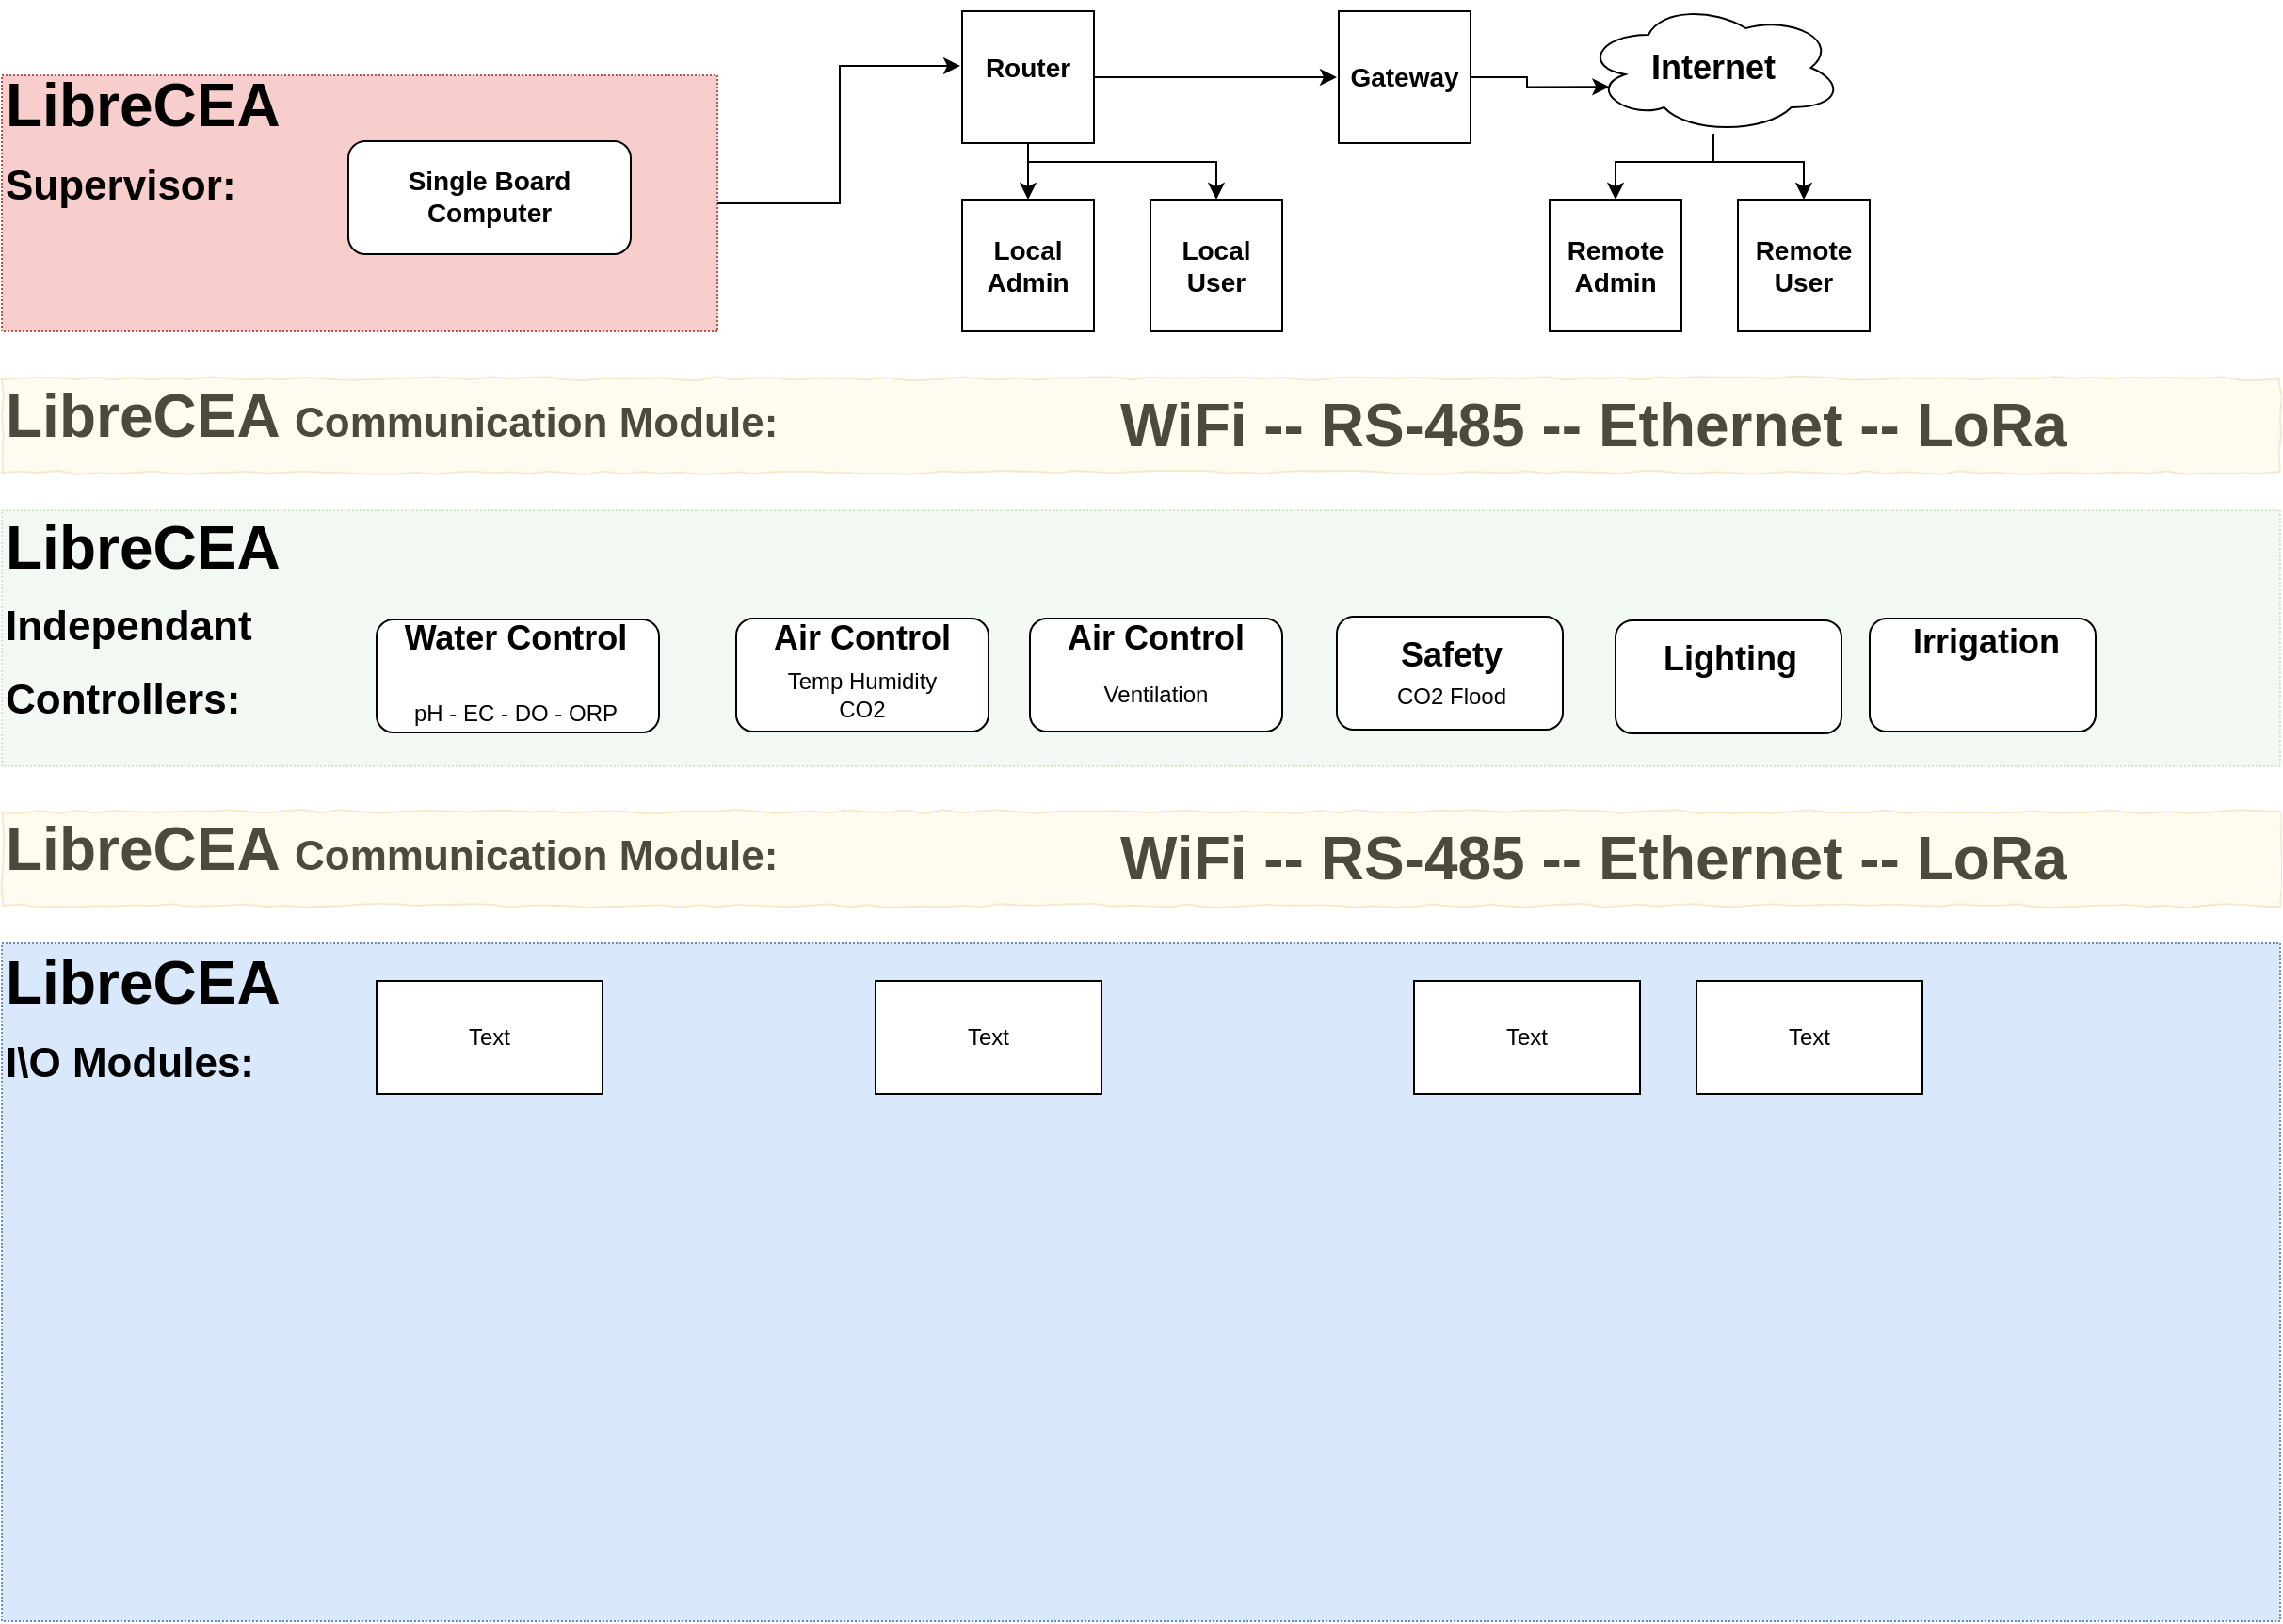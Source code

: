 <mxfile version="10.5.5" type="github"><diagram id="84agiHEZC6C893JeN_fe" name="Page-1"><mxGraphModel dx="2490" dy="1907" grid="1" gridSize="10" guides="1" tooltips="1" connect="1" arrows="1" fold="1" page="1" pageScale="1" pageWidth="850" pageHeight="1100" math="0" shadow="0"><root><mxCell id="0"/><mxCell id="1" parent="0"/><mxCell id="9HYHopLXtbFmvSPE9pez-40" value="" style="rounded=0;whiteSpace=wrap;html=1;fillColor=#d5e8d4;strokeColor=#82b366;dashed=1;dashPattern=1 1;opacity=30;" parent="1" vertex="1"><mxGeometry x="-140" y="120" width="1210" height="136" as="geometry"/></mxCell><mxCell id="9HYHopLXtbFmvSPE9pez-44" value="&lt;div style=&quot;font-size: 32px&quot;&gt;&lt;b&gt;&lt;font style=&quot;font-size: 32px&quot;&gt;LibreCEA &lt;br&gt;&lt;/font&gt;&lt;/b&gt;&lt;/div&gt;&lt;div style=&quot;font-size: 32px&quot;&gt;&lt;b style=&quot;font-size: 22px&quot;&gt;&lt;font style=&quot;font-size: 22px&quot;&gt;&lt;font style=&quot;font-size: 22px&quot;&gt;Independant Controllers&lt;/font&gt;:&lt;br&gt;&lt;/font&gt;&lt;/b&gt;&lt;/div&gt;" style="text;html=1;strokeColor=none;fillColor=none;align=left;verticalAlign=middle;whiteSpace=wrap;rounded=0;dashed=1;dashPattern=1 1;" parent="1" vertex="1"><mxGeometry x="-140" y="120" width="250" height="115" as="geometry"/></mxCell><UserObject label="" tooltip="LibreCEA I\O Modules are generic devices for interacting with Independent Controllers, or directly with the Main Hub. They have the same basic hardware, and accept Communication, Display, and Power Modules designed with the standard footprint. The enclosure is special for the application, and there may be several variations (for example, several different T\H\CO2 enclosures depending on application)&#xA;&#xA;Basic Hardware: &#xA;ESP-12 ESP8266, CP2014 USB UART, SX1509 (tactile input &amp; indication), RTC, uSD-Card&#xA;&#xA;Add-Ons:&#xA;Communication &amp; Power, Smart Battery, E-Ink Display  &#xA;  &#xA;See I\O Module datasheet&#xA;" id="9HYHopLXtbFmvSPE9pez-39"><mxCell style="rounded=0;whiteSpace=wrap;html=1;fillColor=#dae8fc;strokeColor=#6c8ebf;gradientColor=none;dashed=1;dashPattern=1 1;" parent="1" vertex="1"><mxGeometry x="-140" y="350" width="1210" height="360" as="geometry"/></mxCell></UserObject><mxCell id="9HYHopLXtbFmvSPE9pez-41" value="&lt;div style=&quot;font-size: 32px&quot;&gt;&lt;b&gt;&lt;font style=&quot;font-size: 32px&quot;&gt;LibreCEA &lt;br&gt;&lt;/font&gt;&lt;/b&gt;&lt;/div&gt;&lt;div style=&quot;font-size: 32px&quot;&gt;&lt;b&gt;&lt;font style=&quot;font-size: 32px&quot;&gt;&lt;font style=&quot;font-size: 22px&quot;&gt;I\O Modules:&lt;/font&gt;&lt;br&gt;&lt;/font&gt;&lt;/b&gt;&lt;/div&gt;" style="text;html=1;strokeColor=none;fillColor=none;align=left;verticalAlign=middle;whiteSpace=wrap;rounded=0;dashed=1;dashPattern=1 1;" parent="1" vertex="1"><mxGeometry x="-140.214" y="350" width="250" height="80" as="geometry"/></mxCell><mxCell id="9HYHopLXtbFmvSPE9pez-121" style="edgeStyle=orthogonalEdgeStyle;rounded=0;orthogonalLoop=1;jettySize=auto;html=1;entryX=0.5;entryY=0;entryDx=0;entryDy=0;" parent="1" source="9HYHopLXtbFmvSPE9pez-1" target="9HYHopLXtbFmvSPE9pez-112" edge="1"><mxGeometry relative="1" as="geometry"><Array as="points"><mxPoint x="769" y="-65"/><mxPoint x="717" y="-65"/></Array></mxGeometry></mxCell><mxCell id="9HYHopLXtbFmvSPE9pez-122" style="edgeStyle=orthogonalEdgeStyle;rounded=0;orthogonalLoop=1;jettySize=auto;html=1;entryX=0.5;entryY=0;entryDx=0;entryDy=0;" parent="1" source="9HYHopLXtbFmvSPE9pez-1" target="9HYHopLXtbFmvSPE9pez-114" edge="1"><mxGeometry relative="1" as="geometry"><Array as="points"><mxPoint x="769" y="-65"/><mxPoint x="817" y="-65"/></Array></mxGeometry></mxCell><mxCell id="9HYHopLXtbFmvSPE9pez-1" value="" style="ellipse;shape=cloud;whiteSpace=wrap;html=1;" parent="1" vertex="1"><mxGeometry x="700" y="-150" width="138" height="70" as="geometry"/></mxCell><mxCell id="9HYHopLXtbFmvSPE9pez-3" value="&lt;div style=&quot;font-size: 18px&quot;&gt;&lt;b&gt;&lt;font style=&quot;font-size: 18px&quot;&gt;Internet&lt;/font&gt;&lt;/b&gt;&lt;/div&gt;" style="text;html=1;strokeColor=none;fillColor=none;align=center;verticalAlign=middle;whiteSpace=wrap;rounded=0;" parent="1" vertex="1"><mxGeometry x="749" y="-125" width="40" height="20" as="geometry"/></mxCell><mxCell id="9HYHopLXtbFmvSPE9pez-5" value="" style="rounded=1;whiteSpace=wrap;html=1;" parent="1" vertex="1"><mxGeometry x="250" y="177.5" width="134" height="60" as="geometry"/></mxCell><mxCell id="9HYHopLXtbFmvSPE9pez-6" value="Temp Humidity&lt;br&gt;CO2 " style="text;html=1;strokeColor=none;fillColor=none;align=center;verticalAlign=middle;whiteSpace=wrap;rounded=0;" parent="1" vertex="1"><mxGeometry x="272" y="207.5" width="90" height="20" as="geometry"/></mxCell><mxCell id="9HYHopLXtbFmvSPE9pez-7" value="" style="rounded=0;whiteSpace=wrap;html=1;" parent="1" vertex="1"><mxGeometry x="324" y="370" width="120" height="60" as="geometry"/></mxCell><mxCell id="9HYHopLXtbFmvSPE9pez-8" value="Text" style="text;html=1;strokeColor=none;fillColor=none;align=center;verticalAlign=middle;whiteSpace=wrap;rounded=0;" parent="1" vertex="1"><mxGeometry x="364" y="390" width="40" height="20" as="geometry"/></mxCell><mxCell id="9HYHopLXtbFmvSPE9pez-19" value="" style="rounded=1;whiteSpace=wrap;html=1;" parent="1" vertex="1"><mxGeometry x="717" y="178.5" width="120" height="60" as="geometry"/></mxCell><mxCell id="9HYHopLXtbFmvSPE9pez-21" value="" style="rounded=0;whiteSpace=wrap;html=1;" parent="1" vertex="1"><mxGeometry x="610" y="370" width="120" height="60" as="geometry"/></mxCell><mxCell id="9HYHopLXtbFmvSPE9pez-22" value="Text" style="text;html=1;strokeColor=none;fillColor=none;align=center;verticalAlign=middle;whiteSpace=wrap;rounded=0;" parent="1" vertex="1"><mxGeometry x="650" y="390" width="40" height="20" as="geometry"/></mxCell><mxCell id="9HYHopLXtbFmvSPE9pez-23" value="" style="rounded=1;whiteSpace=wrap;html=1;" parent="1" vertex="1"><mxGeometry x="852" y="177.5" width="120" height="60" as="geometry"/></mxCell><mxCell id="9HYHopLXtbFmvSPE9pez-25" value="" style="rounded=0;whiteSpace=wrap;html=1;" parent="1" vertex="1"><mxGeometry x="760" y="370" width="120" height="60" as="geometry"/></mxCell><mxCell id="9HYHopLXtbFmvSPE9pez-26" value="Text" style="text;html=1;strokeColor=none;fillColor=none;align=center;verticalAlign=middle;whiteSpace=wrap;rounded=0;" parent="1" vertex="1"><mxGeometry x="800" y="390" width="40" height="20" as="geometry"/></mxCell><mxCell id="9HYHopLXtbFmvSPE9pez-37" value="&lt;b&gt;&lt;font style=&quot;font-size: 18px&quot;&gt;Air Control&lt;/font&gt;&lt;/b&gt;" style="text;html=1;strokeColor=none;fillColor=none;align=center;verticalAlign=middle;whiteSpace=wrap;rounded=0;" parent="1" vertex="1"><mxGeometry x="253" y="177.5" width="128" height="20" as="geometry"/></mxCell><mxCell id="9HYHopLXtbFmvSPE9pez-10" value="" style="rounded=1;whiteSpace=wrap;html=1;" parent="1" vertex="1"><mxGeometry x="59" y="178" width="150" height="60" as="geometry"/></mxCell><mxCell id="9HYHopLXtbFmvSPE9pez-11" value="&lt;b&gt;&lt;font style=&quot;font-size: 18px&quot;&gt;Water Control&lt;/font&gt;&lt;/b&gt;" style="text;html=1;strokeColor=none;fillColor=none;align=center;verticalAlign=middle;whiteSpace=wrap;rounded=0;" parent="1" vertex="1"><mxGeometry x="69" y="178" width="128" height="20" as="geometry"/></mxCell><mxCell id="9HYHopLXtbFmvSPE9pez-12" value="" style="rounded=0;whiteSpace=wrap;html=1;" parent="1" vertex="1"><mxGeometry x="59" y="370" width="120" height="60" as="geometry"/></mxCell><mxCell id="9HYHopLXtbFmvSPE9pez-13" value="Text" style="text;html=1;strokeColor=none;fillColor=none;align=center;verticalAlign=middle;whiteSpace=wrap;rounded=0;" parent="1" vertex="1"><mxGeometry x="99" y="390" width="40" height="20" as="geometry"/></mxCell><mxCell id="9HYHopLXtbFmvSPE9pez-36" value="pH - EC - DO - ORP" style="text;html=1;strokeColor=none;fillColor=none;align=center;verticalAlign=middle;whiteSpace=wrap;rounded=0;" parent="1" vertex="1"><mxGeometry x="73" y="218" width="120" height="20" as="geometry"/></mxCell><mxCell id="9HYHopLXtbFmvSPE9pez-47" value="&lt;b&gt;&lt;font style=&quot;font-size: 18px&quot;&gt;Lighting&lt;br&gt;&lt;/font&gt;&lt;/b&gt;" style="text;html=1;strokeColor=none;fillColor=none;align=center;verticalAlign=middle;whiteSpace=wrap;rounded=0;" parent="1" vertex="1"><mxGeometry x="714" y="188.5" width="128" height="20" as="geometry"/></mxCell><mxCell id="9HYHopLXtbFmvSPE9pez-48" value="" style="rounded=1;whiteSpace=wrap;html=1;" parent="1" vertex="1"><mxGeometry x="569" y="176.5" width="120" height="60" as="geometry"/></mxCell><mxCell id="9HYHopLXtbFmvSPE9pez-49" value="&lt;b&gt;&lt;font style=&quot;font-size: 18px&quot;&gt;Safety&lt;br&gt;&lt;/font&gt;&lt;/b&gt;" style="text;html=1;strokeColor=none;fillColor=none;align=center;verticalAlign=middle;whiteSpace=wrap;rounded=0;" parent="1" vertex="1"><mxGeometry x="566" y="186.5" width="128" height="20" as="geometry"/></mxCell><mxCell id="9HYHopLXtbFmvSPE9pez-54" value="&lt;b&gt;&lt;font style=&quot;font-size: 18px&quot;&gt;Irrigation&lt;br&gt;&lt;/font&gt;&lt;/b&gt;" style="text;html=1;strokeColor=none;fillColor=none;align=center;verticalAlign=middle;whiteSpace=wrap;rounded=0;" parent="1" vertex="1"><mxGeometry x="850" y="179.5" width="128" height="20" as="geometry"/></mxCell><mxCell id="9HYHopLXtbFmvSPE9pez-55" value="" style="rounded=1;whiteSpace=wrap;html=1;" parent="1" vertex="1"><mxGeometry x="406" y="177.5" width="134" height="60" as="geometry"/></mxCell><mxCell id="9HYHopLXtbFmvSPE9pez-56" value="Ventilation" style="text;html=1;strokeColor=none;fillColor=none;align=center;verticalAlign=middle;whiteSpace=wrap;rounded=0;" parent="1" vertex="1"><mxGeometry x="428" y="207.5" width="90" height="20" as="geometry"/></mxCell><mxCell id="9HYHopLXtbFmvSPE9pez-57" value="&lt;b&gt;&lt;font style=&quot;font-size: 18px&quot;&gt;Air Control&lt;/font&gt;&lt;/b&gt;" style="text;html=1;strokeColor=none;fillColor=none;align=center;verticalAlign=middle;whiteSpace=wrap;rounded=0;" parent="1" vertex="1"><mxGeometry x="409" y="177.5" width="128" height="20" as="geometry"/></mxCell><mxCell id="9HYHopLXtbFmvSPE9pez-58" value="CO2 Flood" style="text;html=1;strokeColor=none;fillColor=none;align=center;verticalAlign=middle;whiteSpace=wrap;rounded=0;" parent="1" vertex="1"><mxGeometry x="585" y="208.5" width="90" height="20" as="geometry"/></mxCell><mxCell id="9HYHopLXtbFmvSPE9pez-125" style="edgeStyle=orthogonalEdgeStyle;rounded=0;orthogonalLoop=1;jettySize=auto;html=1;entryX=-0.014;entryY=0.414;entryDx=0;entryDy=0;entryPerimeter=0;" parent="1" source="9HYHopLXtbFmvSPE9pez-59" target="9HYHopLXtbFmvSPE9pez-92" edge="1"><mxGeometry relative="1" as="geometry"/></mxCell><UserObject label="" tooltip="The Supervisor is the central hub for a Zone. It manages data to and from Independent Controllers and I\O modules, and allows for local or remote authorization. &#xA;&#xA;Zones are CEA environments including hydroponics, aeroponics, aquaculture, aquaponics, algaculture, or aquariums. &#xA;&#xA;The Supervisor is a SBC running GNU\Linux, and running automation software (Node-RED, openHAB, HomeAssistant, MajorDoMo). The Supervisor will have a few standard configurations (display and input? UPS? network hardware, enclosure).  &#xA;&#xA;LibreCEA will provide custom flows and dashboards for the most popular and supported automation software. " id="9HYHopLXtbFmvSPE9pez-59"><mxCell style="rounded=0;whiteSpace=wrap;html=1;fillColor=#f8cecc;strokeColor=#b85450;dashed=1;dashPattern=1 1;" parent="1" vertex="1"><mxGeometry x="-140" y="-111" width="380" height="136" as="geometry"/></mxCell></UserObject><mxCell id="9HYHopLXtbFmvSPE9pez-60" value="&lt;div style=&quot;font-size: 32px&quot;&gt;&lt;b&gt;&lt;font style=&quot;font-size: 32px&quot;&gt;LibreCEA &lt;br&gt;&lt;/font&gt;&lt;/b&gt;&lt;/div&gt;&lt;div style=&quot;font-size: 32px&quot;&gt;&lt;b style=&quot;font-size: 22px&quot;&gt;&lt;font style=&quot;font-size: 22px&quot;&gt;&lt;font style=&quot;font-size: 22px&quot;&gt;Supervisor&lt;/font&gt;:&lt;br&gt;&lt;/font&gt;&lt;/b&gt;&lt;/div&gt;" style="text;html=1;strokeColor=none;fillColor=none;align=left;verticalAlign=middle;whiteSpace=wrap;rounded=0;dashed=1;dashPattern=1 1;" parent="1" vertex="1"><mxGeometry x="-140" y="-111" width="150" height="70" as="geometry"/></mxCell><mxCell id="9HYHopLXtbFmvSPE9pez-87" value="&lt;div style=&quot;font-size: 32px&quot; align=&quot;left&quot;&gt;&lt;b&gt;&lt;font style=&quot;font-size: 32px&quot;&gt;LibreCEA &lt;font style=&quot;font-size: 22px&quot;&gt;Communication Module:&lt;/font&gt;&lt;br&gt;&lt;/font&gt;&lt;/b&gt;&lt;/div&gt;" style="text;html=1;strokeColor=none;fillColor=none;align=left;verticalAlign=middle;whiteSpace=wrap;rounded=0;dashed=1;dashPattern=1 1;" parent="1" vertex="1"><mxGeometry x="-140" y="50" width="540" height="40" as="geometry"/></mxCell><mxCell id="9HYHopLXtbFmvSPE9pez-88" value="&lt;div style=&quot;font-size: 32px&quot; align=&quot;left&quot;&gt;&lt;b&gt;&lt;font&gt;&lt;font&gt;WiFi -- RS-485 -- Ethernet -- LoRa&lt;/font&gt;&lt;br&gt;&lt;/font&gt;&lt;/b&gt;&lt;/div&gt;" style="text;html=1;strokeColor=none;fillColor=none;align=left;verticalAlign=middle;whiteSpace=wrap;rounded=0;dashed=1;dashPattern=1 1;" parent="1" vertex="1"><mxGeometry x="452" y="55" width="618" height="40" as="geometry"/></mxCell><mxCell id="9HYHopLXtbFmvSPE9pez-110" style="edgeStyle=orthogonalEdgeStyle;rounded=0;orthogonalLoop=1;jettySize=auto;html=1;exitX=0.5;exitY=1;exitDx=0;exitDy=0;entryX=0.5;entryY=0;entryDx=0;entryDy=0;" parent="1" source="9HYHopLXtbFmvSPE9pez-92" target="9HYHopLXtbFmvSPE9pez-107" edge="1"><mxGeometry relative="1" as="geometry"><Array as="points"><mxPoint x="405" y="-65"/><mxPoint x="505" y="-65"/></Array></mxGeometry></mxCell><mxCell id="9HYHopLXtbFmvSPE9pez-111" style="edgeStyle=orthogonalEdgeStyle;rounded=0;orthogonalLoop=1;jettySize=auto;html=1;entryX=0.5;entryY=0;entryDx=0;entryDy=0;" parent="1" source="9HYHopLXtbFmvSPE9pez-92" target="9HYHopLXtbFmvSPE9pez-95" edge="1"><mxGeometry relative="1" as="geometry"/></mxCell><mxCell id="9HYHopLXtbFmvSPE9pez-119" style="edgeStyle=orthogonalEdgeStyle;rounded=0;orthogonalLoop=1;jettySize=auto;html=1;" parent="1" source="9HYHopLXtbFmvSPE9pez-92" edge="1"><mxGeometry relative="1" as="geometry"><mxPoint x="569" y="-110" as="targetPoint"/><Array as="points"><mxPoint x="569" y="-110"/></Array></mxGeometry></mxCell><mxCell id="9HYHopLXtbFmvSPE9pez-92" value="" style="whiteSpace=wrap;html=1;aspect=fixed;" parent="1" vertex="1"><mxGeometry x="370" y="-145" width="70" height="70" as="geometry"/></mxCell><mxCell id="9HYHopLXtbFmvSPE9pez-93" value="&lt;font style=&quot;font-size: 14px&quot;&gt;&lt;b&gt;&lt;font style=&quot;font-size: 14px&quot;&gt;Router&lt;/font&gt;&lt;/b&gt;&lt;/font&gt;" style="text;html=1;strokeColor=none;fillColor=none;align=center;verticalAlign=middle;whiteSpace=wrap;rounded=0;" parent="1" vertex="1"><mxGeometry x="385" y="-125" width="40" height="20" as="geometry"/></mxCell><mxCell id="9HYHopLXtbFmvSPE9pez-95" value="" style="whiteSpace=wrap;html=1;aspect=fixed;" parent="1" vertex="1"><mxGeometry x="370" y="-45" width="70" height="70" as="geometry"/></mxCell><mxCell id="9HYHopLXtbFmvSPE9pez-96" value="&lt;div style=&quot;font-size: 14px&quot;&gt;&lt;font style=&quot;font-size: 14px&quot;&gt;&lt;b&gt;&lt;font style=&quot;font-size: 14px&quot;&gt;Local&lt;/font&gt;&lt;/b&gt;&lt;/font&gt;&lt;/div&gt;&lt;div style=&quot;font-size: 14px&quot;&gt;&lt;font style=&quot;font-size: 14px&quot;&gt;&lt;b&gt;&lt;font style=&quot;font-size: 14px&quot;&gt;&lt;font style=&quot;font-size: 14px&quot;&gt;Admin&lt;/font&gt;&lt;br&gt;&lt;/font&gt;&lt;/b&gt;&lt;/font&gt;&lt;/div&gt;" style="text;html=1;strokeColor=none;fillColor=none;align=center;verticalAlign=middle;whiteSpace=wrap;rounded=0;" parent="1" vertex="1"><mxGeometry x="370" y="-37.5" width="70" height="55" as="geometry"/></mxCell><mxCell id="9HYHopLXtbFmvSPE9pez-107" value="" style="whiteSpace=wrap;html=1;aspect=fixed;" parent="1" vertex="1"><mxGeometry x="470" y="-45" width="70" height="70" as="geometry"/></mxCell><mxCell id="9HYHopLXtbFmvSPE9pez-108" value="&lt;font style=&quot;font-size: 14px&quot;&gt;&lt;b&gt;&lt;font style=&quot;font-size: 14px&quot;&gt;&lt;font style=&quot;font-size: 14px&quot;&gt;Local User&lt;/font&gt;&lt;br&gt;&lt;/font&gt;&lt;/b&gt;&lt;/font&gt;" style="text;html=1;strokeColor=none;fillColor=none;align=center;verticalAlign=middle;whiteSpace=wrap;rounded=0;" parent="1" vertex="1"><mxGeometry x="470" y="-37.5" width="70" height="55" as="geometry"/></mxCell><mxCell id="9HYHopLXtbFmvSPE9pez-112" value="" style="whiteSpace=wrap;html=1;aspect=fixed;" parent="1" vertex="1"><mxGeometry x="682" y="-45" width="70" height="70" as="geometry"/></mxCell><mxCell id="9HYHopLXtbFmvSPE9pez-113" value="&lt;div style=&quot;font-size: 14px&quot;&gt;&lt;font style=&quot;font-size: 14px&quot;&gt;&lt;b&gt;&lt;font style=&quot;font-size: 14px&quot;&gt;Remote&lt;/font&gt;&lt;/b&gt;&lt;/font&gt;&lt;/div&gt;&lt;div style=&quot;font-size: 14px&quot;&gt;&lt;font style=&quot;font-size: 14px&quot;&gt;&lt;b&gt;&lt;font style=&quot;font-size: 14px&quot;&gt;&lt;font style=&quot;font-size: 14px&quot;&gt;Admin&lt;/font&gt;&lt;br&gt;&lt;/font&gt;&lt;/b&gt;&lt;/font&gt;&lt;/div&gt;" style="text;html=1;strokeColor=none;fillColor=none;align=center;verticalAlign=middle;whiteSpace=wrap;rounded=0;" parent="1" vertex="1"><mxGeometry x="682" y="-37.5" width="70" height="55" as="geometry"/></mxCell><mxCell id="9HYHopLXtbFmvSPE9pez-114" value="" style="whiteSpace=wrap;html=1;aspect=fixed;" parent="1" vertex="1"><mxGeometry x="782" y="-45" width="70" height="70" as="geometry"/></mxCell><mxCell id="9HYHopLXtbFmvSPE9pez-115" value="&lt;div style=&quot;font-size: 14px&quot;&gt;&lt;font style=&quot;font-size: 14px&quot;&gt;&lt;b&gt;&lt;font style=&quot;font-size: 14px&quot;&gt;&lt;font style=&quot;font-size: 14px&quot;&gt;Remote User&lt;/font&gt;&lt;br&gt;&lt;/font&gt;&lt;/b&gt;&lt;/font&gt;&lt;/div&gt;" style="text;html=1;strokeColor=none;fillColor=none;align=center;verticalAlign=middle;whiteSpace=wrap;rounded=0;" parent="1" vertex="1"><mxGeometry x="782" y="-37.5" width="70" height="55" as="geometry"/></mxCell><mxCell id="9HYHopLXtbFmvSPE9pez-120" style="edgeStyle=orthogonalEdgeStyle;rounded=0;orthogonalLoop=1;jettySize=auto;html=1;entryX=0.099;entryY=0.645;entryDx=0;entryDy=0;entryPerimeter=0;" parent="1" source="9HYHopLXtbFmvSPE9pez-116" target="9HYHopLXtbFmvSPE9pez-1" edge="1"><mxGeometry relative="1" as="geometry"><Array as="points"><mxPoint x="670" y="-110"/><mxPoint x="670" y="-105"/></Array></mxGeometry></mxCell><mxCell id="9HYHopLXtbFmvSPE9pez-116" value="" style="whiteSpace=wrap;html=1;aspect=fixed;" parent="1" vertex="1"><mxGeometry x="570" y="-145" width="70" height="70" as="geometry"/></mxCell><mxCell id="9HYHopLXtbFmvSPE9pez-117" value="&lt;font style=&quot;font-size: 14px&quot;&gt;&lt;b&gt;&lt;font style=&quot;font-size: 14px&quot;&gt;Gateway&lt;/font&gt;&lt;/b&gt;&lt;/font&gt;" style="text;html=1;strokeColor=none;fillColor=none;align=center;verticalAlign=middle;whiteSpace=wrap;rounded=0;" parent="1" vertex="1"><mxGeometry x="585" y="-120" width="40" height="20" as="geometry"/></mxCell><mxCell id="9HYHopLXtbFmvSPE9pez-123" value="" style="rounded=1;whiteSpace=wrap;html=1;" parent="1" vertex="1"><mxGeometry x="44" y="-76" width="150" height="60" as="geometry"/></mxCell><mxCell id="9HYHopLXtbFmvSPE9pez-124" value="&lt;font style=&quot;font-size: 14px&quot;&gt;&lt;b&gt;&lt;font style=&quot;font-size: 14px&quot;&gt;Single Board Computer&lt;br&gt;&lt;/font&gt;&lt;/b&gt;&lt;/font&gt;" style="text;html=1;strokeColor=none;fillColor=none;align=center;verticalAlign=middle;whiteSpace=wrap;rounded=0;" parent="1" vertex="1"><mxGeometry x="55" y="-57.5" width="128" height="20" as="geometry"/></mxCell><mxCell id="i6xvxk25h6Jsb7kvwDFf-2" value="&lt;div style=&quot;font-size: 32px&quot; align=&quot;left&quot;&gt;&lt;b&gt;&lt;font style=&quot;font-size: 32px&quot;&gt;LibreCEA &lt;font style=&quot;font-size: 22px&quot;&gt;Communication Module:&lt;/font&gt;&lt;br&gt;&lt;/font&gt;&lt;/b&gt;&lt;/div&gt;" style="text;html=1;strokeColor=none;fillColor=none;align=left;verticalAlign=middle;whiteSpace=wrap;rounded=0;dashed=1;dashPattern=1 1;" vertex="1" parent="1"><mxGeometry x="-140" y="280" width="540" height="40" as="geometry"/></mxCell><mxCell id="i6xvxk25h6Jsb7kvwDFf-3" value="&lt;div style=&quot;font-size: 32px&quot; align=&quot;left&quot;&gt;&lt;b&gt;&lt;font&gt;&lt;font&gt;WiFi -- RS-485 -- Ethernet -- LoRa&lt;/font&gt;&lt;br&gt;&lt;/font&gt;&lt;/b&gt;&lt;/div&gt;" style="text;html=1;strokeColor=none;fillColor=none;align=left;verticalAlign=middle;whiteSpace=wrap;rounded=0;dashed=1;dashPattern=1 1;" vertex="1" parent="1"><mxGeometry x="452" y="285" width="618" height="40" as="geometry"/></mxCell><UserObject label="" tooltip="All LibreCEA devices accept a communication module. This module has a  standardized form factor and pin-out, and comes in a few varieties: &#xA;- WiFi (MQTT or MODBUS TCP)&#xA;- Isolated RS-485 (MODBUS RTU) &#xA;- Isolated Ethernet (MQTT or MODBUS TCP)&#xA;- LoRa Endpoint&#xA;- LoRa Gateway" id="i6xvxk25h6Jsb7kvwDFf-1"><mxCell style="rounded=0;whiteSpace=wrap;html=1;fillColor=#fff2cc;strokeColor=#d6b656;dashed=1;dashPattern=1 1;textOpacity=50;opacity=30;comic=1;" vertex="1" parent="1"><mxGeometry x="-140" y="280" width="1210" height="50" as="geometry"/></mxCell></UserObject><UserObject label="" tooltip="All LibreCEA devices accept a communication module. This module has a  standardized form factor and pin-out, and comes in a few varieties: &#xA;- WiFi (MQTT or MODBUS TCP)&#xA;- Isolated RS-485 (MODBUS RTU) &#xA;- Isolated Ethernet (MQTT or MODBUS TCP)&#xA;- LoRa Endpoint&#xA;- LoRa Gateway" id="9HYHopLXtbFmvSPE9pez-89"><mxCell style="rounded=0;whiteSpace=wrap;html=1;fillColor=#fff2cc;strokeColor=#d6b656;dashed=1;dashPattern=1 1;textOpacity=50;opacity=30;comic=1;" parent="1" vertex="1"><mxGeometry x="-140" y="50" width="1210" height="50" as="geometry"/></mxCell></UserObject></root></mxGraphModel></diagram></mxfile>